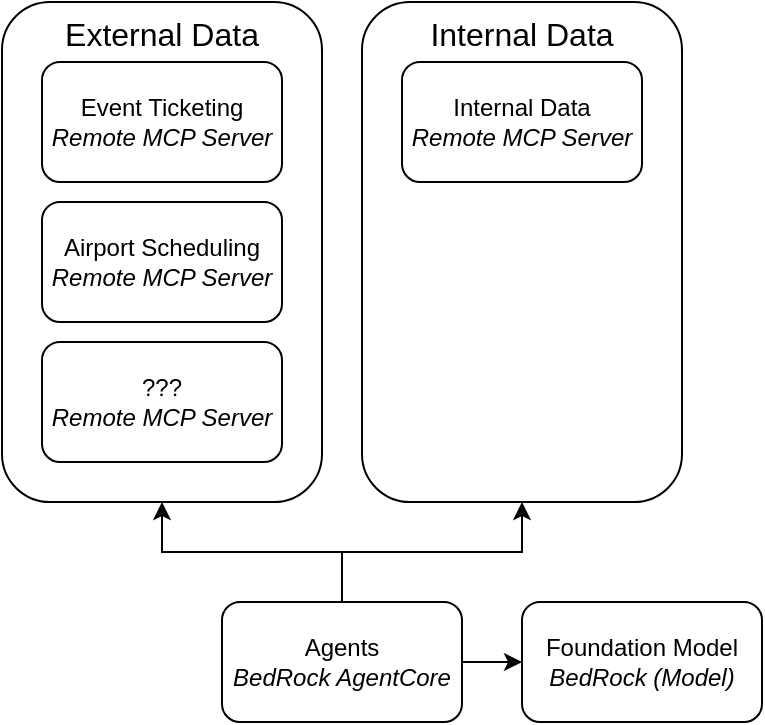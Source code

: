 <mxfile version="28.2.7" pages="2">
  <diagram name="Page-1" id="gZQ6qd2q1UEq3vpgC297">
    <mxGraphModel dx="1214" dy="694" grid="1" gridSize="10" guides="1" tooltips="1" connect="1" arrows="1" fold="1" page="1" pageScale="1" pageWidth="1100" pageHeight="850" math="0" shadow="0">
      <root>
        <mxCell id="0" />
        <mxCell id="1" parent="0" />
        <mxCell id="hP-PeILO4R7mwz34CuAU-9" value="External Data" style="rounded=1;whiteSpace=wrap;html=1;verticalAlign=top;fillColor=none;fontSize=16;" vertex="1" parent="1">
          <mxGeometry x="280" y="240" width="160" height="250" as="geometry" />
        </mxCell>
        <mxCell id="hP-PeILO4R7mwz34CuAU-5" style="edgeStyle=orthogonalEdgeStyle;rounded=0;orthogonalLoop=1;jettySize=auto;html=1;exitX=1;exitY=0.5;exitDx=0;exitDy=0;entryX=0;entryY=0.5;entryDx=0;entryDy=0;" edge="1" parent="1" source="e6ea_zQ7bEx38Cn0meQL-1" target="hP-PeILO4R7mwz34CuAU-4">
          <mxGeometry relative="1" as="geometry" />
        </mxCell>
        <mxCell id="hP-PeILO4R7mwz34CuAU-12" style="edgeStyle=orthogonalEdgeStyle;rounded=0;orthogonalLoop=1;jettySize=auto;html=1;exitX=0.5;exitY=0;exitDx=0;exitDy=0;entryX=0.5;entryY=1;entryDx=0;entryDy=0;" edge="1" parent="1" source="e6ea_zQ7bEx38Cn0meQL-1" target="hP-PeILO4R7mwz34CuAU-9">
          <mxGeometry relative="1" as="geometry" />
        </mxCell>
        <mxCell id="hP-PeILO4R7mwz34CuAU-13" style="edgeStyle=orthogonalEdgeStyle;rounded=0;orthogonalLoop=1;jettySize=auto;html=1;exitX=0.5;exitY=0;exitDx=0;exitDy=0;entryX=0.5;entryY=1;entryDx=0;entryDy=0;" edge="1" parent="1" source="e6ea_zQ7bEx38Cn0meQL-1" target="hP-PeILO4R7mwz34CuAU-11">
          <mxGeometry relative="1" as="geometry" />
        </mxCell>
        <mxCell id="e6ea_zQ7bEx38Cn0meQL-1" value="Agents&lt;br&gt;&lt;i&gt;BedRock AgentCore&lt;/i&gt;" style="rounded=1;whiteSpace=wrap;html=1;" vertex="1" parent="1">
          <mxGeometry x="390" y="540" width="120" height="60" as="geometry" />
        </mxCell>
        <mxCell id="hP-PeILO4R7mwz34CuAU-4" value="Foundation Model&lt;br&gt;&lt;i&gt;BedRock (Model)&lt;/i&gt;" style="rounded=1;whiteSpace=wrap;html=1;" vertex="1" parent="1">
          <mxGeometry x="540" y="540" width="120" height="60" as="geometry" />
        </mxCell>
        <mxCell id="hP-PeILO4R7mwz34CuAU-6" value="Event Ticketing&lt;br&gt;&lt;i&gt;Remote MCP Server&lt;/i&gt;" style="rounded=1;whiteSpace=wrap;html=1;" vertex="1" parent="1">
          <mxGeometry x="300" y="270" width="120" height="60" as="geometry" />
        </mxCell>
        <mxCell id="hP-PeILO4R7mwz34CuAU-7" value="Airport Scheduling&lt;br&gt;&lt;i&gt;Remote MCP Server&lt;/i&gt;" style="rounded=1;whiteSpace=wrap;html=1;" vertex="1" parent="1">
          <mxGeometry x="300" y="340" width="120" height="60" as="geometry" />
        </mxCell>
        <mxCell id="hP-PeILO4R7mwz34CuAU-8" value="Internal Data&lt;br&gt;&lt;i&gt;Remote MCP Server&lt;/i&gt;" style="rounded=1;whiteSpace=wrap;html=1;" vertex="1" parent="1">
          <mxGeometry x="480" y="270" width="120" height="60" as="geometry" />
        </mxCell>
        <mxCell id="hP-PeILO4R7mwz34CuAU-10" value="???&lt;br&gt;&lt;i&gt;Remote MCP Server&lt;/i&gt;" style="rounded=1;whiteSpace=wrap;html=1;" vertex="1" parent="1">
          <mxGeometry x="300" y="410" width="120" height="60" as="geometry" />
        </mxCell>
        <mxCell id="hP-PeILO4R7mwz34CuAU-11" value="Internal Data" style="rounded=1;whiteSpace=wrap;html=1;verticalAlign=top;fillColor=none;fontSize=16;" vertex="1" parent="1">
          <mxGeometry x="460" y="240" width="160" height="250" as="geometry" />
        </mxCell>
      </root>
    </mxGraphModel>
  </diagram>
  <diagram id="jeowI5rejbN5SxoLtFuA" name="Page-2">
    <mxGraphModel dx="750" dy="694" grid="1" gridSize="10" guides="1" tooltips="1" connect="1" arrows="1" fold="1" page="1" pageScale="1" pageWidth="1100" pageHeight="850" math="0" shadow="0">
      <root>
        <mxCell id="0" />
        <mxCell id="1" parent="0" />
        <mxCell id="WOL4SahvckyPS7fQa-uv-1" style="edgeStyle=orthogonalEdgeStyle;rounded=0;orthogonalLoop=1;jettySize=auto;html=1;exitX=0.5;exitY=0;exitDx=0;exitDy=0;entryX=0.5;entryY=1;entryDx=0;entryDy=0;" edge="1" parent="1" source="WOL4SahvckyPS7fQa-uv-2" target="WOL4SahvckyPS7fQa-uv-11">
          <mxGeometry relative="1" as="geometry">
            <mxPoint x="340" y="510" as="targetPoint" />
          </mxGeometry>
        </mxCell>
        <mxCell id="WOL4SahvckyPS7fQa-uv-2" value="BedRock&amp;nbsp; (Agent)" style="rounded=1;whiteSpace=wrap;html=1;" vertex="1" parent="1">
          <mxGeometry x="280" y="610" width="120" height="60" as="geometry" />
        </mxCell>
        <mxCell id="WOL4SahvckyPS7fQa-uv-7" value="LiveNation" style="rounded=1;whiteSpace=wrap;html=1;" vertex="1" parent="1">
          <mxGeometry x="150" y="150" width="120" height="60" as="geometry" />
        </mxCell>
        <mxCell id="WOL4SahvckyPS7fQa-uv-8" value="Airport Data" style="rounded=1;whiteSpace=wrap;html=1;" vertex="1" parent="1">
          <mxGeometry x="330" y="150" width="120" height="60" as="geometry" />
        </mxCell>
        <mxCell id="WOL4SahvckyPS7fQa-uv-9" value="Internal Historical Data" style="rounded=1;whiteSpace=wrap;html=1;" vertex="1" parent="1">
          <mxGeometry x="500" y="150" width="120" height="60" as="geometry" />
        </mxCell>
        <mxCell id="WOL4SahvckyPS7fQa-uv-10" style="edgeStyle=orthogonalEdgeStyle;rounded=0;orthogonalLoop=1;jettySize=auto;html=1;exitX=0.5;exitY=0;exitDx=0;exitDy=0;entryX=0.5;entryY=1;entryDx=0;entryDy=0;" edge="1" parent="1" source="WOL4SahvckyPS7fQa-uv-11" target="WOL4SahvckyPS7fQa-uv-7">
          <mxGeometry relative="1" as="geometry" />
        </mxCell>
        <mxCell id="WOL4SahvckyPS7fQa-uv-11" value="MCP Adapter" style="rounded=1;whiteSpace=wrap;html=1;" vertex="1" parent="1">
          <mxGeometry x="150" y="230" width="120" height="30" as="geometry" />
        </mxCell>
      </root>
    </mxGraphModel>
  </diagram>
</mxfile>
